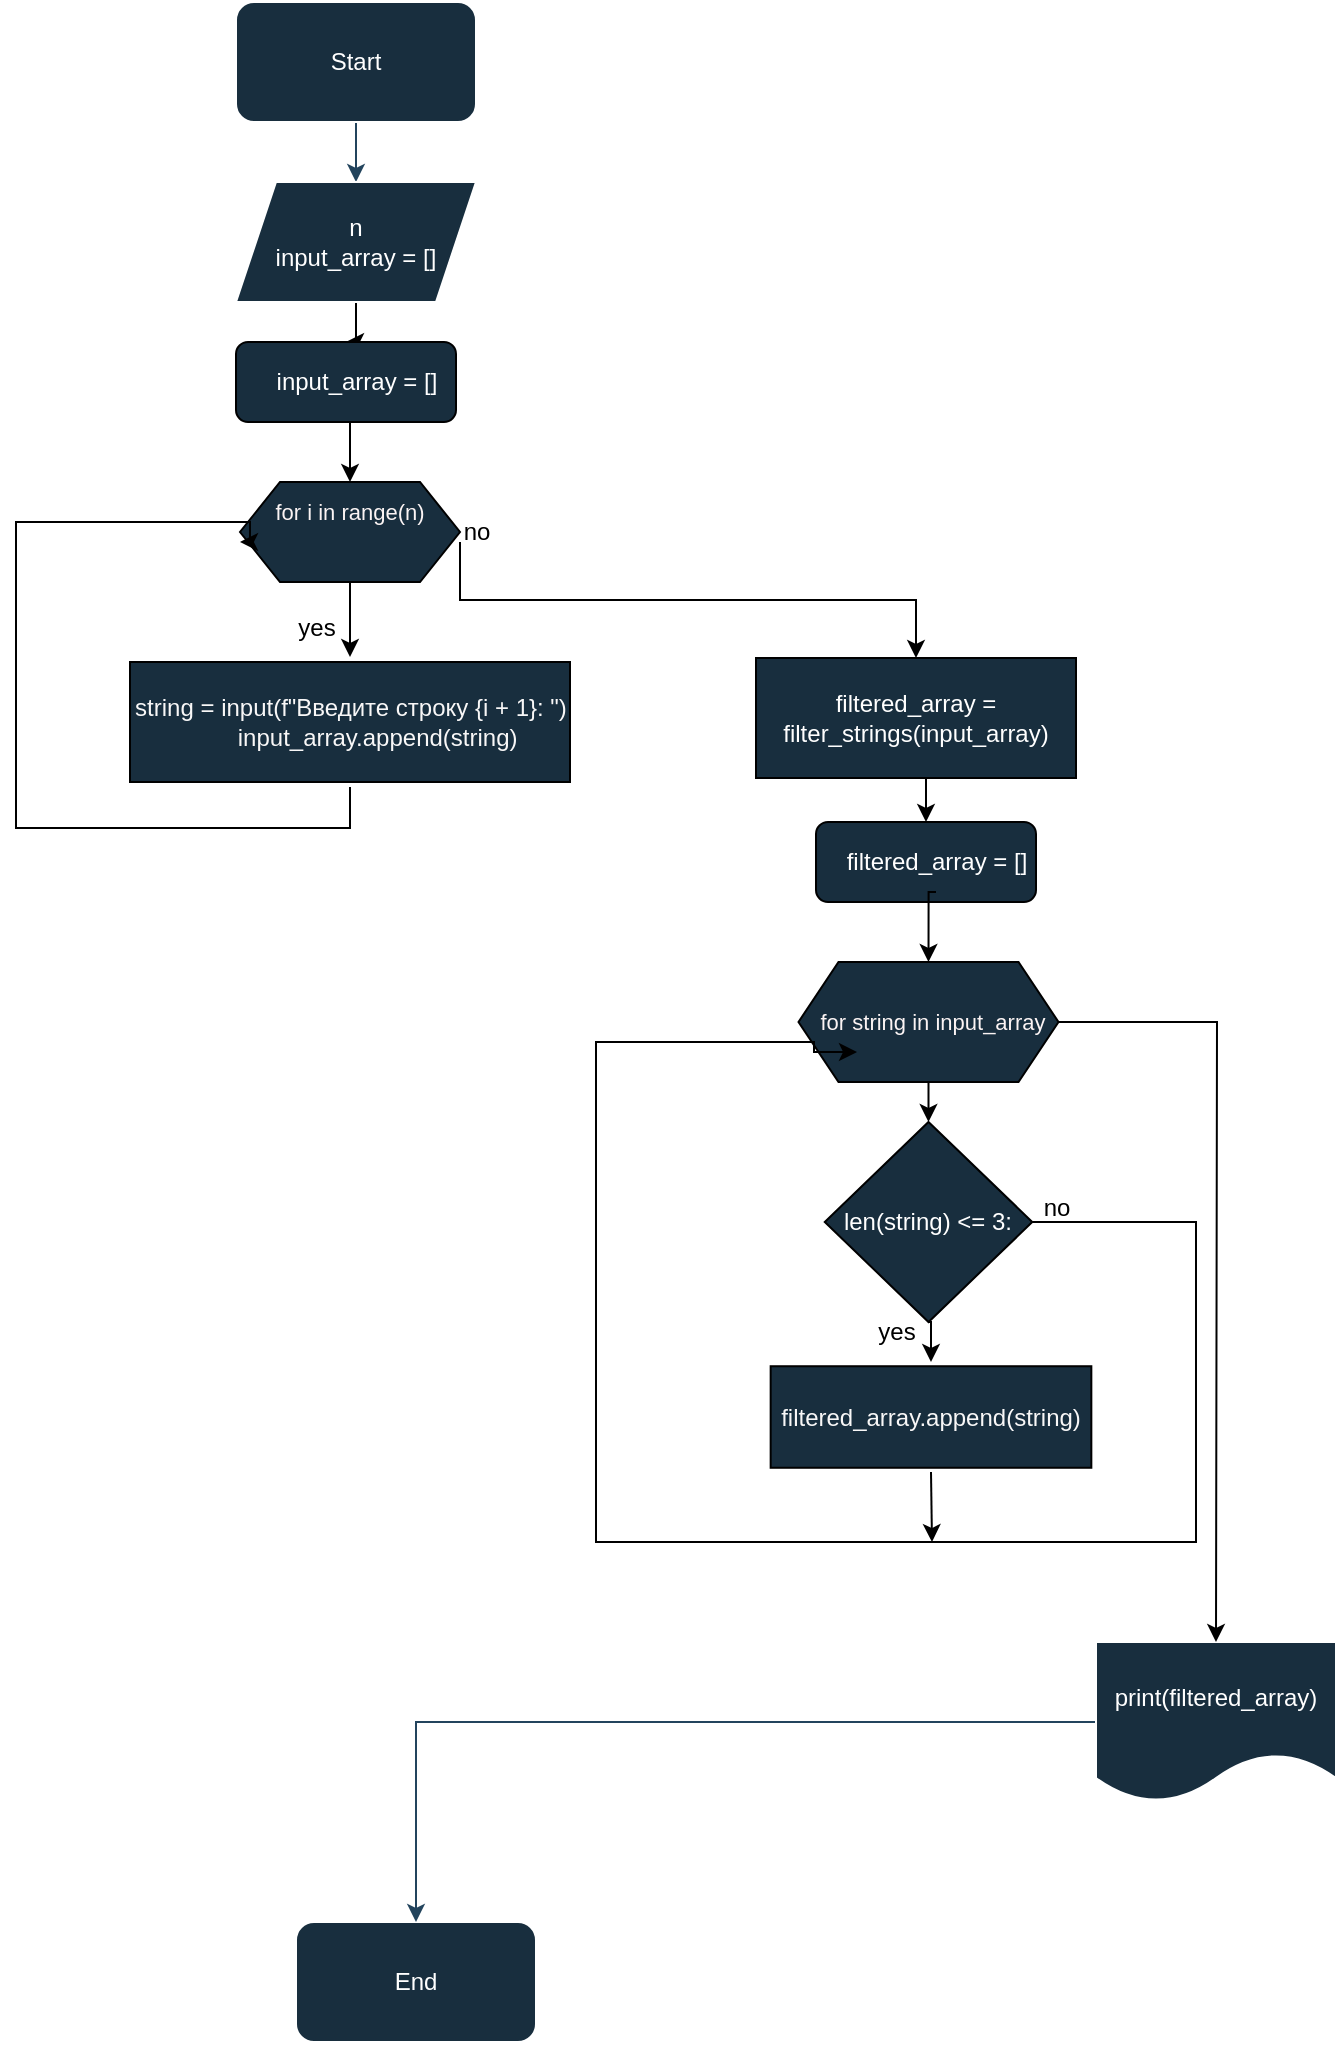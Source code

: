 <mxfile version="24.7.12">
  <diagram id="9M8S0-pwg63M9ygV1Rd6" name="Страница — 2">
    <mxGraphModel dx="1949" dy="1114" grid="1" gridSize="10" guides="1" tooltips="1" connect="1" arrows="1" fold="1" page="1" pageScale="1" pageWidth="827" pageHeight="1169" math="0" shadow="0">
      <root>
        <mxCell id="0" />
        <mxCell id="1" parent="0" />
        <mxCell id="-4PChRUOlGmGMZ6kGCP4-1" style="edgeStyle=orthogonalEdgeStyle;rounded=0;orthogonalLoop=1;jettySize=auto;html=1;exitX=0.5;exitY=1;exitDx=0;exitDy=0;entryX=0.5;entryY=0;entryDx=0;entryDy=0;strokeColor=#23445D;" parent="1" source="-4PChRUOlGmGMZ6kGCP4-2" target="-4PChRUOlGmGMZ6kGCP4-9" edge="1">
          <mxGeometry relative="1" as="geometry" />
        </mxCell>
        <mxCell id="-4PChRUOlGmGMZ6kGCP4-2" value="Start" style="rounded=1;whiteSpace=wrap;html=1;strokeColor=#FFFFFF;fontColor=#FFFFFF;fillColor=#182E3E;" parent="1" vertex="1">
          <mxGeometry x="320" y="40" width="120" height="60" as="geometry" />
        </mxCell>
        <mxCell id="-4PChRUOlGmGMZ6kGCP4-3" value="End" style="rounded=1;whiteSpace=wrap;html=1;strokeColor=#FFFFFF;fontColor=#FFFFFF;fillColor=#182E3E;" parent="1" vertex="1">
          <mxGeometry x="350" y="1000" width="120" height="60" as="geometry" />
        </mxCell>
        <mxCell id="-4PChRUOlGmGMZ6kGCP4-6" style="edgeStyle=orthogonalEdgeStyle;rounded=0;orthogonalLoop=1;jettySize=auto;html=1;entryX=0.5;entryY=0;entryDx=0;entryDy=0;strokeColor=#23445D;" parent="1" source="-4PChRUOlGmGMZ6kGCP4-7" target="-4PChRUOlGmGMZ6kGCP4-3" edge="1">
          <mxGeometry relative="1" as="geometry" />
        </mxCell>
        <mxCell id="-4PChRUOlGmGMZ6kGCP4-7" value="print(filtered_array)" style="shape=document;whiteSpace=wrap;html=1;boundedLbl=1;strokeColor=#FFFFFF;fontColor=#FFFFFF;fillColor=#182E3E;" parent="1" vertex="1">
          <mxGeometry x="750" y="860" width="120" height="80" as="geometry" />
        </mxCell>
        <mxCell id="VxdGAOMLdxVTuWAf6NG4-18" style="edgeStyle=orthogonalEdgeStyle;rounded=0;orthogonalLoop=1;jettySize=auto;html=1;exitX=0.5;exitY=1;exitDx=0;exitDy=0;" edge="1" parent="1" source="-4PChRUOlGmGMZ6kGCP4-9" target="VxdGAOMLdxVTuWAf6NG4-15">
          <mxGeometry relative="1" as="geometry" />
        </mxCell>
        <mxCell id="-4PChRUOlGmGMZ6kGCP4-9" value="n&lt;div&gt;input_array = []&lt;br&gt;&lt;/div&gt;" style="shape=parallelogram;perimeter=parallelogramPerimeter;whiteSpace=wrap;html=1;fixedSize=1;strokeColor=#FFFFFF;fontColor=#FFFFFF;fillColor=#182E3E;" parent="1" vertex="1">
          <mxGeometry x="320" y="130" width="120" height="60" as="geometry" />
        </mxCell>
        <mxCell id="VxdGAOMLdxVTuWAf6NG4-2" value="" style="shape=hexagon;perimeter=hexagonPerimeter2;whiteSpace=wrap;html=1;fixedSize=1;fillColor=#182E3E;" vertex="1" parent="1">
          <mxGeometry x="322" y="280" width="110" height="50" as="geometry" />
        </mxCell>
        <mxCell id="VxdGAOMLdxVTuWAf6NG4-24" style="edgeStyle=orthogonalEdgeStyle;rounded=0;orthogonalLoop=1;jettySize=auto;html=1;exitX=0.75;exitY=1;exitDx=0;exitDy=0;entryX=0.5;entryY=0;entryDx=0;entryDy=0;" edge="1" parent="1" source="VxdGAOMLdxVTuWAf6NG4-5" target="VxdGAOMLdxVTuWAf6NG4-23">
          <mxGeometry relative="1" as="geometry" />
        </mxCell>
        <mxCell id="VxdGAOMLdxVTuWAf6NG4-5" value="&lt;div style=&quot;&quot;&gt;&lt;font color=&quot;#fbf4f4&quot;&gt;&lt;span style=&quot;font-size: 11px;&quot;&gt;for i in range(n)&lt;/span&gt;&lt;/font&gt;&lt;br&gt;&lt;/div&gt;" style="text;align=center;html=1;verticalAlign=middle;whiteSpace=wrap;rounded=0;" vertex="1" parent="1">
          <mxGeometry x="267" y="280" width="220" height="30" as="geometry" />
        </mxCell>
        <mxCell id="VxdGAOMLdxVTuWAf6NG4-11" value="" style="group" vertex="1" connectable="0" parent="1">
          <mxGeometry x="229.5" y="367.5" width="295" height="65" as="geometry" />
        </mxCell>
        <mxCell id="VxdGAOMLdxVTuWAf6NG4-8" value="" style="whiteSpace=wrap;html=1;fillColor=#182E3E;" vertex="1" parent="VxdGAOMLdxVTuWAf6NG4-11">
          <mxGeometry x="37.5" y="2.5" width="220" height="60" as="geometry" />
        </mxCell>
        <mxCell id="VxdGAOMLdxVTuWAf6NG4-9" value="&lt;div&gt;&lt;font color=&quot;#f8f7f7&quot;&gt;string = input(f&quot;Введите строку {i + 1}: &quot;)&lt;/font&gt;&lt;/div&gt;&lt;div&gt;&lt;font color=&quot;#f8f7f7&quot;&gt;&amp;nbsp; &amp;nbsp; &amp;nbsp; &amp;nbsp; input_array.append(string)&lt;/font&gt;&lt;/div&gt;" style="text;strokeColor=none;align=center;fillColor=none;html=1;verticalAlign=middle;whiteSpace=wrap;rounded=0;" vertex="1" parent="VxdGAOMLdxVTuWAf6NG4-11">
          <mxGeometry width="295" height="65" as="geometry" />
        </mxCell>
        <mxCell id="VxdGAOMLdxVTuWAf6NG4-12" style="edgeStyle=orthogonalEdgeStyle;rounded=0;orthogonalLoop=1;jettySize=auto;html=1;exitX=0.5;exitY=1;exitDx=0;exitDy=0;" edge="1" parent="1" source="VxdGAOMLdxVTuWAf6NG4-2" target="VxdGAOMLdxVTuWAf6NG4-9">
          <mxGeometry relative="1" as="geometry">
            <Array as="points" />
          </mxGeometry>
        </mxCell>
        <mxCell id="VxdGAOMLdxVTuWAf6NG4-13" style="edgeStyle=orthogonalEdgeStyle;rounded=0;orthogonalLoop=1;jettySize=auto;html=1;exitX=0.5;exitY=1;exitDx=0;exitDy=0;entryX=0.25;entryY=1;entryDx=0;entryDy=0;" edge="1" parent="1" source="VxdGAOMLdxVTuWAf6NG4-9" target="VxdGAOMLdxVTuWAf6NG4-5">
          <mxGeometry relative="1" as="geometry">
            <Array as="points">
              <mxPoint x="377" y="453" />
              <mxPoint x="210" y="453" />
              <mxPoint x="210" y="300" />
              <mxPoint x="327" y="300" />
              <mxPoint x="327" y="310" />
            </Array>
          </mxGeometry>
        </mxCell>
        <mxCell id="VxdGAOMLdxVTuWAf6NG4-19" style="edgeStyle=orthogonalEdgeStyle;rounded=0;orthogonalLoop=1;jettySize=auto;html=1;exitX=0.5;exitY=1;exitDx=0;exitDy=0;entryX=0.5;entryY=0;entryDx=0;entryDy=0;" edge="1" parent="1" source="VxdGAOMLdxVTuWAf6NG4-15" target="VxdGAOMLdxVTuWAf6NG4-5">
          <mxGeometry relative="1" as="geometry" />
        </mxCell>
        <mxCell id="VxdGAOMLdxVTuWAf6NG4-22" value="" style="group" vertex="1" connectable="0" parent="1">
          <mxGeometry x="320" y="210" width="112.5" height="40" as="geometry" />
        </mxCell>
        <mxCell id="VxdGAOMLdxVTuWAf6NG4-15" value="" style="rounded=1;whiteSpace=wrap;html=1;fillColor=#182E3E;" vertex="1" parent="VxdGAOMLdxVTuWAf6NG4-22">
          <mxGeometry width="110" height="40" as="geometry" />
        </mxCell>
        <mxCell id="VxdGAOMLdxVTuWAf6NG4-21" value="&lt;font color=&quot;#ffffff&quot;&gt;input_array = []&lt;/font&gt;" style="text;strokeColor=none;align=center;fillColor=none;html=1;verticalAlign=middle;whiteSpace=wrap;rounded=0;" vertex="1" parent="VxdGAOMLdxVTuWAf6NG4-22">
          <mxGeometry x="7.5" y="5" width="105" height="30" as="geometry" />
        </mxCell>
        <mxCell id="VxdGAOMLdxVTuWAf6NG4-31" style="edgeStyle=orthogonalEdgeStyle;rounded=0;orthogonalLoop=1;jettySize=auto;html=1;exitX=0.5;exitY=1;exitDx=0;exitDy=0;entryX=0.5;entryY=0;entryDx=0;entryDy=0;" edge="1" parent="1" source="VxdGAOMLdxVTuWAf6NG4-23" target="VxdGAOMLdxVTuWAf6NG4-29">
          <mxGeometry relative="1" as="geometry" />
        </mxCell>
        <mxCell id="VxdGAOMLdxVTuWAf6NG4-23" value="&lt;font color=&quot;#ffffff&quot;&gt;filtered_array = filter_strings(input_array)&lt;/font&gt;" style="rounded=0;whiteSpace=wrap;html=1;fillColor=#182E3E;" vertex="1" parent="1">
          <mxGeometry x="580" y="368" width="160" height="60" as="geometry" />
        </mxCell>
        <mxCell id="VxdGAOMLdxVTuWAf6NG4-27" value="" style="group" vertex="1" connectable="0" parent="1">
          <mxGeometry x="556.25" y="520" width="220" height="60" as="geometry" />
        </mxCell>
        <mxCell id="VxdGAOMLdxVTuWAf6NG4-25" value="" style="shape=hexagon;perimeter=hexagonPerimeter2;whiteSpace=wrap;html=1;fixedSize=1;fillColor=#182E3E;" vertex="1" parent="VxdGAOMLdxVTuWAf6NG4-27">
          <mxGeometry x="45" width="130" height="60" as="geometry" />
        </mxCell>
        <mxCell id="VxdGAOMLdxVTuWAf6NG4-47" style="edgeStyle=orthogonalEdgeStyle;rounded=0;orthogonalLoop=1;jettySize=auto;html=1;" edge="1" parent="VxdGAOMLdxVTuWAf6NG4-27" source="VxdGAOMLdxVTuWAf6NG4-26">
          <mxGeometry relative="1" as="geometry">
            <mxPoint x="253.75" y="340" as="targetPoint" />
          </mxGeometry>
        </mxCell>
        <mxCell id="VxdGAOMLdxVTuWAf6NG4-26" value="&lt;div style=&quot;&quot;&gt;&lt;font color=&quot;#fbf4f4&quot;&gt;&lt;span style=&quot;font-size: 11px;&quot;&gt;for string in input_array&lt;/span&gt;&lt;/font&gt;&lt;br&gt;&lt;/div&gt;" style="text;align=center;html=1;verticalAlign=middle;whiteSpace=wrap;rounded=0;" vertex="1" parent="VxdGAOMLdxVTuWAf6NG4-27">
          <mxGeometry x="50.01" y="15" width="124.99" height="30" as="geometry" />
        </mxCell>
        <mxCell id="VxdGAOMLdxVTuWAf6NG4-28" value="" style="group" vertex="1" connectable="0" parent="1">
          <mxGeometry x="610" y="450" width="112.5" height="40" as="geometry" />
        </mxCell>
        <mxCell id="VxdGAOMLdxVTuWAf6NG4-29" value="" style="rounded=1;whiteSpace=wrap;html=1;fillColor=#182E3E;" vertex="1" parent="VxdGAOMLdxVTuWAf6NG4-28">
          <mxGeometry width="110" height="40" as="geometry" />
        </mxCell>
        <mxCell id="VxdGAOMLdxVTuWAf6NG4-30" value="&lt;font color=&quot;#ffffff&quot;&gt;filtered_array = []&lt;/font&gt;" style="text;strokeColor=none;align=center;fillColor=none;html=1;verticalAlign=middle;whiteSpace=wrap;rounded=0;" vertex="1" parent="VxdGAOMLdxVTuWAf6NG4-28">
          <mxGeometry x="7.5" y="5" width="105" height="30" as="geometry" />
        </mxCell>
        <mxCell id="VxdGAOMLdxVTuWAf6NG4-32" style="edgeStyle=orthogonalEdgeStyle;rounded=0;orthogonalLoop=1;jettySize=auto;html=1;exitX=0.5;exitY=1;exitDx=0;exitDy=0;entryX=0.5;entryY=0;entryDx=0;entryDy=0;" edge="1" parent="1" source="VxdGAOMLdxVTuWAf6NG4-30" target="VxdGAOMLdxVTuWAf6NG4-25">
          <mxGeometry relative="1" as="geometry" />
        </mxCell>
        <mxCell id="VxdGAOMLdxVTuWAf6NG4-39" style="edgeStyle=orthogonalEdgeStyle;rounded=0;orthogonalLoop=1;jettySize=auto;html=1;exitX=0.5;exitY=1;exitDx=0;exitDy=0;entryX=0.5;entryY=0;entryDx=0;entryDy=0;" edge="1" parent="1" source="VxdGAOMLdxVTuWAf6NG4-33" target="VxdGAOMLdxVTuWAf6NG4-37">
          <mxGeometry relative="1" as="geometry" />
        </mxCell>
        <mxCell id="VxdGAOMLdxVTuWAf6NG4-42" style="edgeStyle=orthogonalEdgeStyle;rounded=0;orthogonalLoop=1;jettySize=auto;html=1;exitX=1;exitY=0.5;exitDx=0;exitDy=0;entryX=0.194;entryY=1;entryDx=0;entryDy=0;entryPerimeter=0;" edge="1" parent="1" source="VxdGAOMLdxVTuWAf6NG4-33" target="VxdGAOMLdxVTuWAf6NG4-26">
          <mxGeometry relative="1" as="geometry">
            <mxPoint x="490" y="560" as="targetPoint" />
            <Array as="points">
              <mxPoint x="800" y="650" />
              <mxPoint x="800" y="810" />
              <mxPoint x="500" y="810" />
              <mxPoint x="500" y="560" />
              <mxPoint x="609" y="560" />
            </Array>
          </mxGeometry>
        </mxCell>
        <mxCell id="VxdGAOMLdxVTuWAf6NG4-33" value="&lt;font color=&quot;#ffffff&quot;&gt;len(string) &amp;lt;= 3:&lt;/font&gt;" style="rhombus;whiteSpace=wrap;html=1;fillColor=#182E3E;" vertex="1" parent="1">
          <mxGeometry x="614.38" y="600" width="103.75" height="100" as="geometry" />
        </mxCell>
        <mxCell id="VxdGAOMLdxVTuWAf6NG4-34" style="edgeStyle=orthogonalEdgeStyle;rounded=0;orthogonalLoop=1;jettySize=auto;html=1;exitX=0.5;exitY=1;exitDx=0;exitDy=0;entryX=0.5;entryY=0;entryDx=0;entryDy=0;" edge="1" parent="1" source="VxdGAOMLdxVTuWAf6NG4-25" target="VxdGAOMLdxVTuWAf6NG4-33">
          <mxGeometry relative="1" as="geometry" />
        </mxCell>
        <mxCell id="VxdGAOMLdxVTuWAf6NG4-35" value="" style="group" vertex="1" connectable="0" parent="1">
          <mxGeometry x="560" y="720" width="215" height="55" as="geometry" />
        </mxCell>
        <mxCell id="VxdGAOMLdxVTuWAf6NG4-36" value="" style="whiteSpace=wrap;html=1;fillColor=#182E3E;" vertex="1" parent="VxdGAOMLdxVTuWAf6NG4-35">
          <mxGeometry x="27.331" y="2.115" width="160.339" height="50.769" as="geometry" />
        </mxCell>
        <mxCell id="VxdGAOMLdxVTuWAf6NG4-46" style="edgeStyle=orthogonalEdgeStyle;rounded=0;orthogonalLoop=1;jettySize=auto;html=1;exitX=0.5;exitY=1;exitDx=0;exitDy=0;" edge="1" parent="VxdGAOMLdxVTuWAf6NG4-35" source="VxdGAOMLdxVTuWAf6NG4-37">
          <mxGeometry relative="1" as="geometry">
            <mxPoint x="108" y="90" as="targetPoint" />
          </mxGeometry>
        </mxCell>
        <mxCell id="VxdGAOMLdxVTuWAf6NG4-37" value="&lt;font color=&quot;#f8f7f7&quot;&gt;filtered_array.append(string)&lt;/font&gt;" style="text;strokeColor=none;align=center;fillColor=none;html=1;verticalAlign=middle;whiteSpace=wrap;rounded=0;" vertex="1" parent="VxdGAOMLdxVTuWAf6NG4-35">
          <mxGeometry width="215.0" height="55.0" as="geometry" />
        </mxCell>
        <mxCell id="VxdGAOMLdxVTuWAf6NG4-40" value="yes" style="text;html=1;align=center;verticalAlign=middle;resizable=0;points=[];autosize=1;strokeColor=none;fillColor=none;" vertex="1" parent="1">
          <mxGeometry x="630" y="690" width="40" height="30" as="geometry" />
        </mxCell>
        <mxCell id="VxdGAOMLdxVTuWAf6NG4-45" value="no&lt;div&gt;&lt;br&gt;&lt;/div&gt;" style="text;html=1;align=center;verticalAlign=middle;resizable=0;points=[];autosize=1;strokeColor=none;fillColor=none;" vertex="1" parent="1">
          <mxGeometry x="710" y="630" width="40" height="40" as="geometry" />
        </mxCell>
        <mxCell id="VxdGAOMLdxVTuWAf6NG4-55" value="yes" style="text;html=1;align=center;verticalAlign=middle;resizable=0;points=[];autosize=1;strokeColor=none;fillColor=none;" vertex="1" parent="1">
          <mxGeometry x="340" y="338" width="40" height="30" as="geometry" />
        </mxCell>
        <mxCell id="VxdGAOMLdxVTuWAf6NG4-56" value="no" style="text;html=1;align=center;verticalAlign=middle;resizable=0;points=[];autosize=1;strokeColor=none;fillColor=none;" vertex="1" parent="1">
          <mxGeometry x="420" y="290" width="40" height="30" as="geometry" />
        </mxCell>
      </root>
    </mxGraphModel>
  </diagram>
</mxfile>
